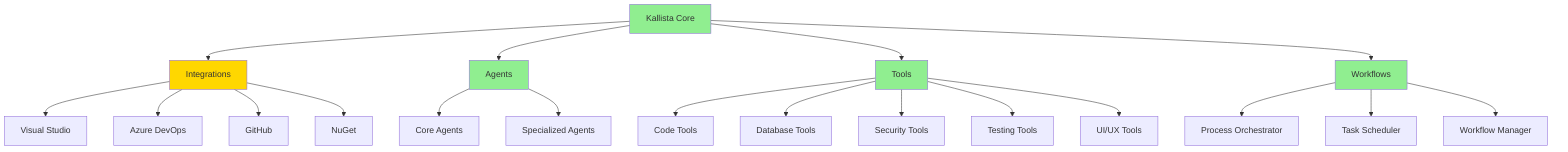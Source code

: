graph TB
    K[Kallista Core] --> INT[Integrations]
    K --> AGT[Agents]
    K --> TOOL[Tools]
    K --> WKF[Workflows]
    
    INT --> INT1[Visual Studio]
    INT --> INT2[Azure DevOps]
    INT --> INT3[GitHub]
    INT --> INT4[NuGet]
    
    TOOL --> T1[Code Tools]
    TOOL --> T2[Database Tools]
    TOOL --> T3[Security Tools]
    TOOL --> T4[Testing Tools]
    TOOL --> T5[UI/UX Tools]
    
    WKF --> W1[Process Orchestrator]
    WKF --> W2[Task Scheduler]
    WKF --> W3[Workflow Manager]
    
    AGT --> A1[Core Agents]
    AGT --> A2[Specialized Agents]
    
    classDef implemented fill:#90EE90
    classDef inProgress fill:#FFD700
    classDef planned fill:#FF9999
    
    class K,AGT,TOOL,WKF implemented
    class INT inProgress